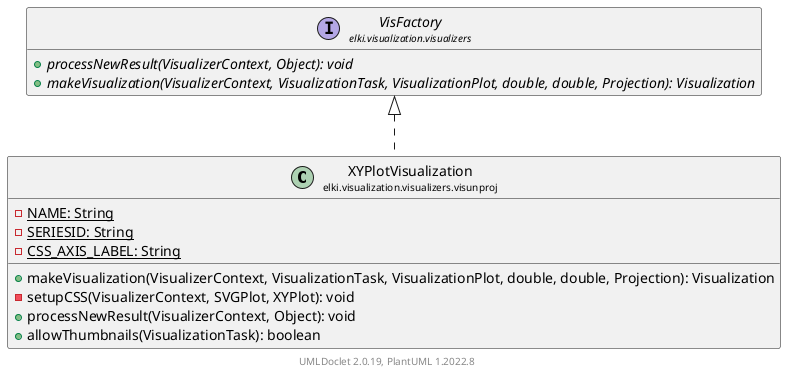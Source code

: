 @startuml
    remove .*\.(Instance|Par|Parameterizer|Factory)$
    set namespaceSeparator none
    hide empty fields
    hide empty methods

    class "<size:14>XYPlotVisualization\n<size:10>elki.visualization.visualizers.visunproj" as elki.visualization.visualizers.visunproj.XYPlotVisualization [[XYPlotVisualization.html]] {
        {static} -NAME: String
        {static} -SERIESID: String
        {static} -CSS_AXIS_LABEL: String
        +makeVisualization(VisualizerContext, VisualizationTask, VisualizationPlot, double, double, Projection): Visualization
        -setupCSS(VisualizerContext, SVGPlot, XYPlot): void
        +processNewResult(VisualizerContext, Object): void
        +allowThumbnails(VisualizationTask): boolean
    }

    interface "<size:14>VisFactory\n<size:10>elki.visualization.visualizers" as elki.visualization.visualizers.VisFactory [[../VisFactory.html]] {
        {abstract} +processNewResult(VisualizerContext, Object): void
        {abstract} +makeVisualization(VisualizerContext, VisualizationTask, VisualizationPlot, double, double, Projection): Visualization
    }

    elki.visualization.visualizers.VisFactory <|.. elki.visualization.visualizers.visunproj.XYPlotVisualization

    center footer UMLDoclet 2.0.19, PlantUML 1.2022.8
@enduml
